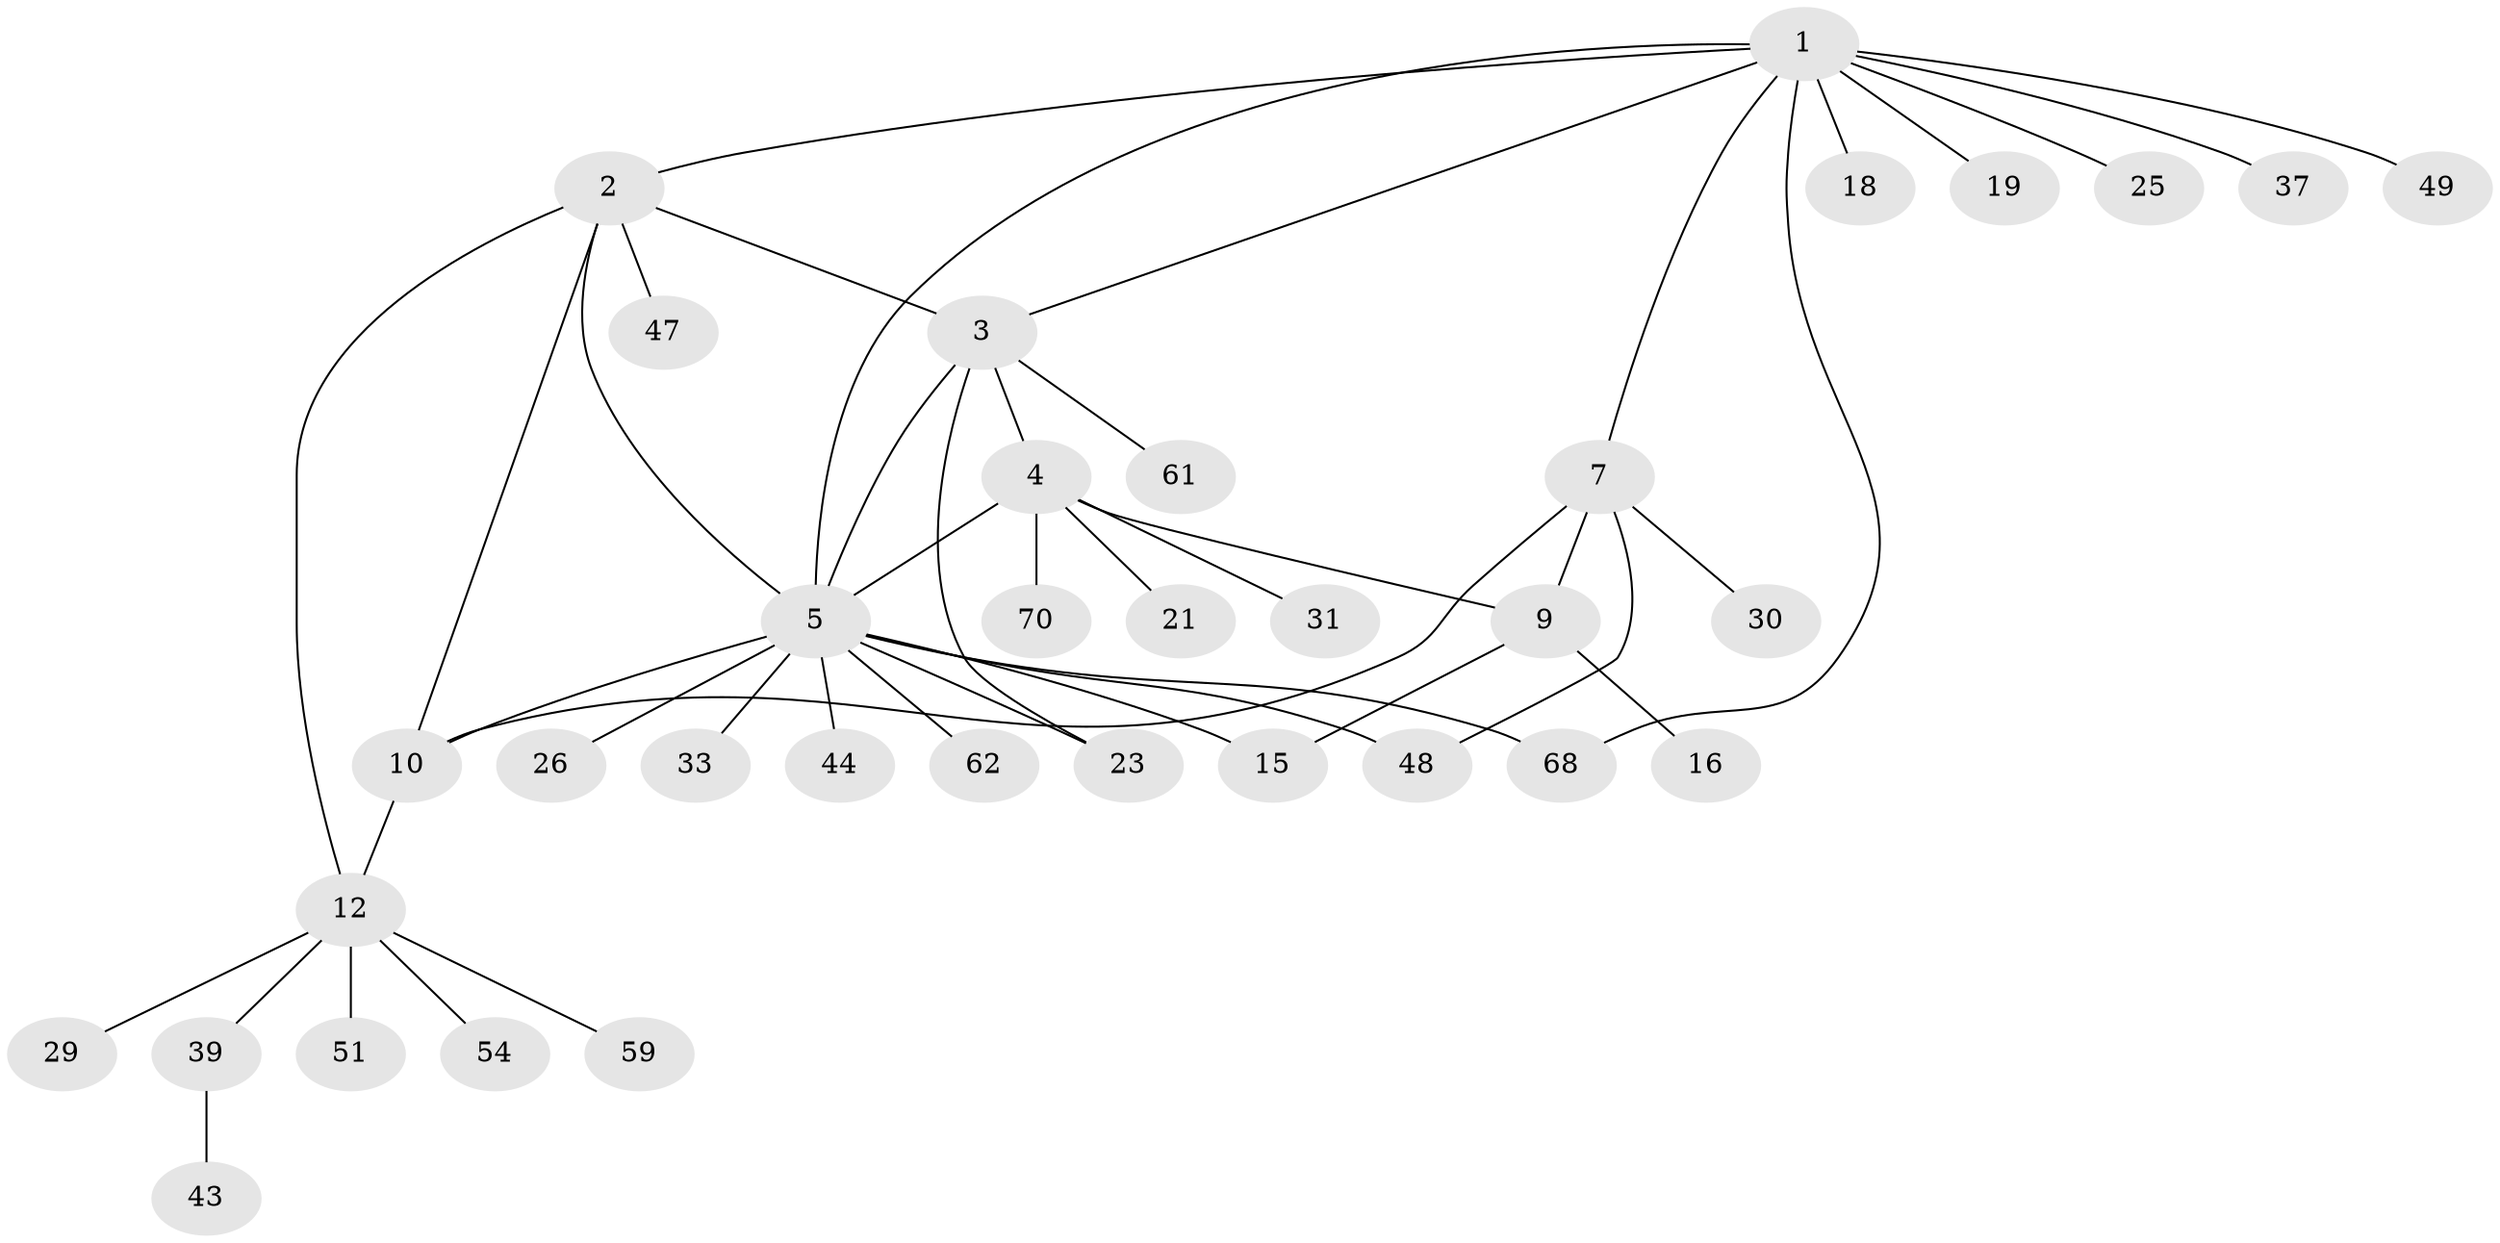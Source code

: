 // original degree distribution, {10: 0.014285714285714285, 4: 0.07142857142857142, 6: 0.05714285714285714, 7: 0.02857142857142857, 8: 0.014285714285714285, 5: 0.05714285714285714, 3: 0.014285714285714285, 2: 0.24285714285714285, 1: 0.5}
// Generated by graph-tools (version 1.1) at 2025/15/03/09/25 04:15:47]
// undirected, 35 vertices, 46 edges
graph export_dot {
graph [start="1"]
  node [color=gray90,style=filled];
  1;
  2 [super="+11+28"];
  3;
  4;
  5 [super="+6+13"];
  7 [super="+8"];
  9 [super="+27+60"];
  10;
  12 [super="+17+32+63+34"];
  15;
  16 [super="+20"];
  18;
  19 [super="+41"];
  21;
  23 [super="+35+46+38"];
  25 [super="+56"];
  26;
  29;
  30;
  31;
  33 [super="+45"];
  37;
  39;
  43 [super="+52"];
  44;
  47;
  48;
  49;
  51 [super="+67"];
  54;
  59;
  61;
  62;
  68;
  70;
  1 -- 2;
  1 -- 3;
  1 -- 7;
  1 -- 18;
  1 -- 19;
  1 -- 25;
  1 -- 37;
  1 -- 49;
  1 -- 68;
  1 -- 5;
  2 -- 3;
  2 -- 10;
  2 -- 12;
  2 -- 47;
  2 -- 5;
  3 -- 4;
  3 -- 61;
  3 -- 23;
  3 -- 5;
  4 -- 5 [weight=2];
  4 -- 9;
  4 -- 21;
  4 -- 31;
  4 -- 70;
  5 -- 10;
  5 -- 33;
  5 -- 44;
  5 -- 48;
  5 -- 68;
  5 -- 26;
  5 -- 23;
  5 -- 62;
  5 -- 15 [weight=2];
  7 -- 9 [weight=2];
  7 -- 10;
  7 -- 30;
  7 -- 48;
  9 -- 15;
  9 -- 16;
  10 -- 12;
  12 -- 51;
  12 -- 54;
  12 -- 59;
  12 -- 29;
  12 -- 39;
  39 -- 43;
}
